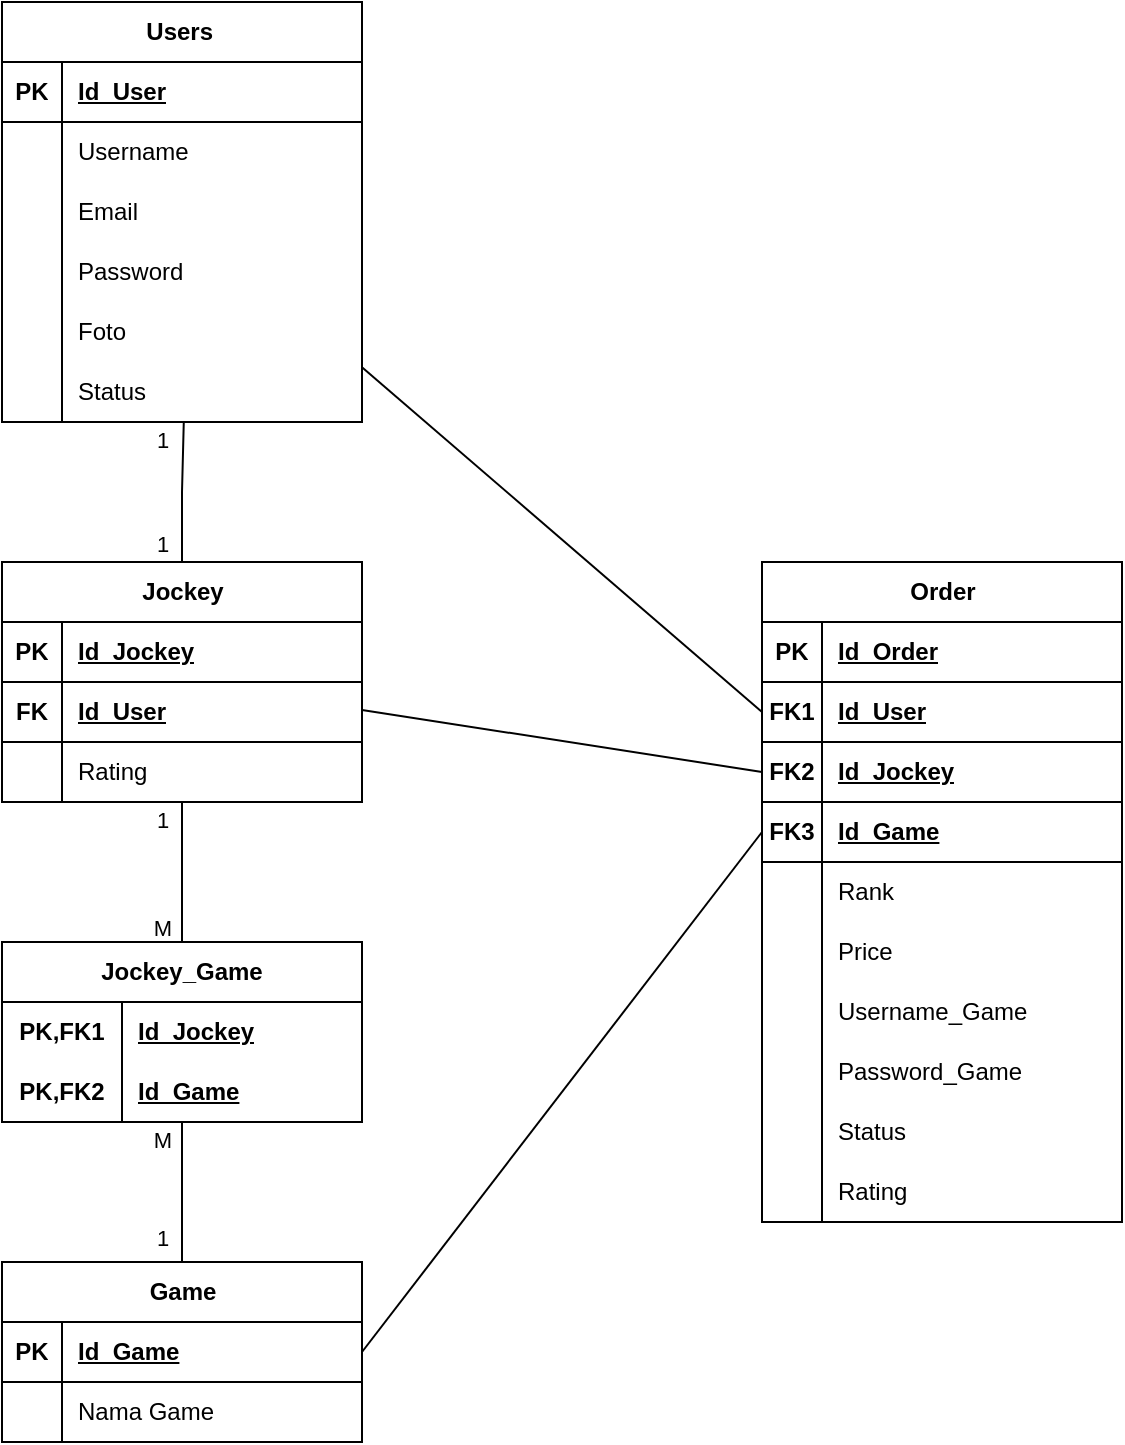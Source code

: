<mxfile version="24.1.0" type="device">
  <diagram name="Page-1" id="Bsj9_N6ihVINUVzVyOOI">
    <mxGraphModel dx="1113" dy="573" grid="1" gridSize="10" guides="1" tooltips="1" connect="1" arrows="1" fold="1" page="1" pageScale="1" pageWidth="1169" pageHeight="1654" math="0" shadow="0">
      <root>
        <mxCell id="0" />
        <mxCell id="1" parent="0" />
        <mxCell id="dGh3IjdO6wfoSh3O5ia4-138" style="rounded=0;orthogonalLoop=1;jettySize=auto;html=1;entryX=0;entryY=0.5;entryDx=0;entryDy=0;endArrow=none;endFill=0;" edge="1" parent="1" source="dGh3IjdO6wfoSh3O5ia4-14" target="dGh3IjdO6wfoSh3O5ia4-123">
          <mxGeometry relative="1" as="geometry" />
        </mxCell>
        <mxCell id="dGh3IjdO6wfoSh3O5ia4-14" value="Users&amp;nbsp;" style="shape=table;startSize=30;container=1;collapsible=1;childLayout=tableLayout;fixedRows=1;rowLines=0;fontStyle=1;align=center;resizeLast=1;html=1;" vertex="1" parent="1">
          <mxGeometry x="780" y="10" width="180" height="210" as="geometry" />
        </mxCell>
        <mxCell id="dGh3IjdO6wfoSh3O5ia4-15" value="" style="shape=tableRow;horizontal=0;startSize=0;swimlaneHead=0;swimlaneBody=0;fillColor=none;collapsible=0;dropTarget=0;points=[[0,0.5],[1,0.5]];portConstraint=eastwest;top=0;left=0;right=0;bottom=1;" vertex="1" parent="dGh3IjdO6wfoSh3O5ia4-14">
          <mxGeometry y="30" width="180" height="30" as="geometry" />
        </mxCell>
        <mxCell id="dGh3IjdO6wfoSh3O5ia4-16" value="PK" style="shape=partialRectangle;connectable=0;fillColor=none;top=0;left=0;bottom=0;right=0;fontStyle=1;overflow=hidden;whiteSpace=wrap;html=1;" vertex="1" parent="dGh3IjdO6wfoSh3O5ia4-15">
          <mxGeometry width="30" height="30" as="geometry">
            <mxRectangle width="30" height="30" as="alternateBounds" />
          </mxGeometry>
        </mxCell>
        <mxCell id="dGh3IjdO6wfoSh3O5ia4-17" value="Id_User" style="shape=partialRectangle;connectable=0;fillColor=none;top=0;left=0;bottom=0;right=0;align=left;spacingLeft=6;fontStyle=5;overflow=hidden;whiteSpace=wrap;html=1;" vertex="1" parent="dGh3IjdO6wfoSh3O5ia4-15">
          <mxGeometry x="30" width="150" height="30" as="geometry">
            <mxRectangle width="150" height="30" as="alternateBounds" />
          </mxGeometry>
        </mxCell>
        <mxCell id="dGh3IjdO6wfoSh3O5ia4-18" value="" style="shape=tableRow;horizontal=0;startSize=0;swimlaneHead=0;swimlaneBody=0;fillColor=none;collapsible=0;dropTarget=0;points=[[0,0.5],[1,0.5]];portConstraint=eastwest;top=0;left=0;right=0;bottom=0;" vertex="1" parent="dGh3IjdO6wfoSh3O5ia4-14">
          <mxGeometry y="60" width="180" height="30" as="geometry" />
        </mxCell>
        <mxCell id="dGh3IjdO6wfoSh3O5ia4-19" value="" style="shape=partialRectangle;connectable=0;fillColor=none;top=0;left=0;bottom=0;right=0;editable=1;overflow=hidden;whiteSpace=wrap;html=1;" vertex="1" parent="dGh3IjdO6wfoSh3O5ia4-18">
          <mxGeometry width="30" height="30" as="geometry">
            <mxRectangle width="30" height="30" as="alternateBounds" />
          </mxGeometry>
        </mxCell>
        <mxCell id="dGh3IjdO6wfoSh3O5ia4-20" value="Username" style="shape=partialRectangle;connectable=0;fillColor=none;top=0;left=0;bottom=0;right=0;align=left;spacingLeft=6;overflow=hidden;whiteSpace=wrap;html=1;" vertex="1" parent="dGh3IjdO6wfoSh3O5ia4-18">
          <mxGeometry x="30" width="150" height="30" as="geometry">
            <mxRectangle width="150" height="30" as="alternateBounds" />
          </mxGeometry>
        </mxCell>
        <mxCell id="dGh3IjdO6wfoSh3O5ia4-21" value="" style="shape=tableRow;horizontal=0;startSize=0;swimlaneHead=0;swimlaneBody=0;fillColor=none;collapsible=0;dropTarget=0;points=[[0,0.5],[1,0.5]];portConstraint=eastwest;top=0;left=0;right=0;bottom=0;" vertex="1" parent="dGh3IjdO6wfoSh3O5ia4-14">
          <mxGeometry y="90" width="180" height="30" as="geometry" />
        </mxCell>
        <mxCell id="dGh3IjdO6wfoSh3O5ia4-22" value="" style="shape=partialRectangle;connectable=0;fillColor=none;top=0;left=0;bottom=0;right=0;editable=1;overflow=hidden;whiteSpace=wrap;html=1;" vertex="1" parent="dGh3IjdO6wfoSh3O5ia4-21">
          <mxGeometry width="30" height="30" as="geometry">
            <mxRectangle width="30" height="30" as="alternateBounds" />
          </mxGeometry>
        </mxCell>
        <mxCell id="dGh3IjdO6wfoSh3O5ia4-23" value="Email" style="shape=partialRectangle;connectable=0;fillColor=none;top=0;left=0;bottom=0;right=0;align=left;spacingLeft=6;overflow=hidden;whiteSpace=wrap;html=1;" vertex="1" parent="dGh3IjdO6wfoSh3O5ia4-21">
          <mxGeometry x="30" width="150" height="30" as="geometry">
            <mxRectangle width="150" height="30" as="alternateBounds" />
          </mxGeometry>
        </mxCell>
        <mxCell id="dGh3IjdO6wfoSh3O5ia4-24" value="" style="shape=tableRow;horizontal=0;startSize=0;swimlaneHead=0;swimlaneBody=0;fillColor=none;collapsible=0;dropTarget=0;points=[[0,0.5],[1,0.5]];portConstraint=eastwest;top=0;left=0;right=0;bottom=0;" vertex="1" parent="dGh3IjdO6wfoSh3O5ia4-14">
          <mxGeometry y="120" width="180" height="30" as="geometry" />
        </mxCell>
        <mxCell id="dGh3IjdO6wfoSh3O5ia4-25" value="" style="shape=partialRectangle;connectable=0;fillColor=none;top=0;left=0;bottom=0;right=0;editable=1;overflow=hidden;whiteSpace=wrap;html=1;" vertex="1" parent="dGh3IjdO6wfoSh3O5ia4-24">
          <mxGeometry width="30" height="30" as="geometry">
            <mxRectangle width="30" height="30" as="alternateBounds" />
          </mxGeometry>
        </mxCell>
        <mxCell id="dGh3IjdO6wfoSh3O5ia4-26" value="Password" style="shape=partialRectangle;connectable=0;fillColor=none;top=0;left=0;bottom=0;right=0;align=left;spacingLeft=6;overflow=hidden;whiteSpace=wrap;html=1;" vertex="1" parent="dGh3IjdO6wfoSh3O5ia4-24">
          <mxGeometry x="30" width="150" height="30" as="geometry">
            <mxRectangle width="150" height="30" as="alternateBounds" />
          </mxGeometry>
        </mxCell>
        <mxCell id="dGh3IjdO6wfoSh3O5ia4-73" value="" style="shape=tableRow;horizontal=0;startSize=0;swimlaneHead=0;swimlaneBody=0;fillColor=none;collapsible=0;dropTarget=0;points=[[0,0.5],[1,0.5]];portConstraint=eastwest;top=0;left=0;right=0;bottom=0;" vertex="1" parent="dGh3IjdO6wfoSh3O5ia4-14">
          <mxGeometry y="150" width="180" height="30" as="geometry" />
        </mxCell>
        <mxCell id="dGh3IjdO6wfoSh3O5ia4-74" value="" style="shape=partialRectangle;connectable=0;fillColor=none;top=0;left=0;bottom=0;right=0;editable=1;overflow=hidden;whiteSpace=wrap;html=1;" vertex="1" parent="dGh3IjdO6wfoSh3O5ia4-73">
          <mxGeometry width="30" height="30" as="geometry">
            <mxRectangle width="30" height="30" as="alternateBounds" />
          </mxGeometry>
        </mxCell>
        <mxCell id="dGh3IjdO6wfoSh3O5ia4-75" value="Foto" style="shape=partialRectangle;connectable=0;fillColor=none;top=0;left=0;bottom=0;right=0;align=left;spacingLeft=6;overflow=hidden;whiteSpace=wrap;html=1;" vertex="1" parent="dGh3IjdO6wfoSh3O5ia4-73">
          <mxGeometry x="30" width="150" height="30" as="geometry">
            <mxRectangle width="150" height="30" as="alternateBounds" />
          </mxGeometry>
        </mxCell>
        <mxCell id="dGh3IjdO6wfoSh3O5ia4-27" value="" style="shape=tableRow;horizontal=0;startSize=0;swimlaneHead=0;swimlaneBody=0;fillColor=none;collapsible=0;dropTarget=0;points=[[0,0.5],[1,0.5]];portConstraint=eastwest;top=0;left=0;right=0;bottom=0;" vertex="1" parent="dGh3IjdO6wfoSh3O5ia4-14">
          <mxGeometry y="180" width="180" height="30" as="geometry" />
        </mxCell>
        <mxCell id="dGh3IjdO6wfoSh3O5ia4-28" value="" style="shape=partialRectangle;connectable=0;fillColor=none;top=0;left=0;bottom=0;right=0;editable=1;overflow=hidden;whiteSpace=wrap;html=1;" vertex="1" parent="dGh3IjdO6wfoSh3O5ia4-27">
          <mxGeometry width="30" height="30" as="geometry">
            <mxRectangle width="30" height="30" as="alternateBounds" />
          </mxGeometry>
        </mxCell>
        <mxCell id="dGh3IjdO6wfoSh3O5ia4-29" value="Status" style="shape=partialRectangle;connectable=0;fillColor=none;top=0;left=0;bottom=0;right=0;align=left;spacingLeft=6;overflow=hidden;whiteSpace=wrap;html=1;" vertex="1" parent="dGh3IjdO6wfoSh3O5ia4-27">
          <mxGeometry x="30" width="150" height="30" as="geometry">
            <mxRectangle width="150" height="30" as="alternateBounds" />
          </mxGeometry>
        </mxCell>
        <mxCell id="dGh3IjdO6wfoSh3O5ia4-97" style="edgeStyle=orthogonalEdgeStyle;rounded=0;orthogonalLoop=1;jettySize=auto;html=1;entryX=0.5;entryY=0;entryDx=0;entryDy=0;endArrow=none;endFill=0;" edge="1" parent="1" source="dGh3IjdO6wfoSh3O5ia4-30" target="dGh3IjdO6wfoSh3O5ia4-84">
          <mxGeometry relative="1" as="geometry" />
        </mxCell>
        <mxCell id="dGh3IjdO6wfoSh3O5ia4-99" value="1" style="edgeLabel;html=1;align=center;verticalAlign=middle;resizable=0;points=[];" vertex="1" connectable="0" parent="dGh3IjdO6wfoSh3O5ia4-97">
          <mxGeometry x="-0.742" y="-3" relative="1" as="geometry">
            <mxPoint x="-7" as="offset" />
          </mxGeometry>
        </mxCell>
        <mxCell id="dGh3IjdO6wfoSh3O5ia4-100" value="M" style="edgeLabel;html=1;align=center;verticalAlign=middle;resizable=0;points=[];" vertex="1" connectable="0" parent="dGh3IjdO6wfoSh3O5ia4-97">
          <mxGeometry x="0.684" relative="1" as="geometry">
            <mxPoint x="-10" y="4" as="offset" />
          </mxGeometry>
        </mxCell>
        <mxCell id="dGh3IjdO6wfoSh3O5ia4-139" style="rounded=0;orthogonalLoop=1;jettySize=auto;html=1;entryX=0;entryY=0.5;entryDx=0;entryDy=0;endArrow=none;endFill=0;" edge="1" parent="1" source="dGh3IjdO6wfoSh3O5ia4-30" target="dGh3IjdO6wfoSh3O5ia4-126">
          <mxGeometry relative="1" as="geometry" />
        </mxCell>
        <mxCell id="dGh3IjdO6wfoSh3O5ia4-30" value="Jockey" style="shape=table;startSize=30;container=1;collapsible=1;childLayout=tableLayout;fixedRows=1;rowLines=0;fontStyle=1;align=center;resizeLast=1;html=1;" vertex="1" parent="1">
          <mxGeometry x="780" y="290" width="180" height="120" as="geometry" />
        </mxCell>
        <mxCell id="dGh3IjdO6wfoSh3O5ia4-31" value="" style="shape=tableRow;horizontal=0;startSize=0;swimlaneHead=0;swimlaneBody=0;fillColor=none;collapsible=0;dropTarget=0;points=[[0,0.5],[1,0.5]];portConstraint=eastwest;top=0;left=0;right=0;bottom=1;" vertex="1" parent="dGh3IjdO6wfoSh3O5ia4-30">
          <mxGeometry y="30" width="180" height="30" as="geometry" />
        </mxCell>
        <mxCell id="dGh3IjdO6wfoSh3O5ia4-32" value="PK" style="shape=partialRectangle;connectable=0;fillColor=none;top=0;left=0;bottom=0;right=0;fontStyle=1;overflow=hidden;whiteSpace=wrap;html=1;" vertex="1" parent="dGh3IjdO6wfoSh3O5ia4-31">
          <mxGeometry width="30" height="30" as="geometry">
            <mxRectangle width="30" height="30" as="alternateBounds" />
          </mxGeometry>
        </mxCell>
        <mxCell id="dGh3IjdO6wfoSh3O5ia4-33" value="Id_Jockey" style="shape=partialRectangle;connectable=0;fillColor=none;top=0;left=0;bottom=0;right=0;align=left;spacingLeft=6;fontStyle=5;overflow=hidden;whiteSpace=wrap;html=1;" vertex="1" parent="dGh3IjdO6wfoSh3O5ia4-31">
          <mxGeometry x="30" width="150" height="30" as="geometry">
            <mxRectangle width="150" height="30" as="alternateBounds" />
          </mxGeometry>
        </mxCell>
        <mxCell id="dGh3IjdO6wfoSh3O5ia4-46" value="" style="shape=tableRow;horizontal=0;startSize=0;swimlaneHead=0;swimlaneBody=0;fillColor=none;collapsible=0;dropTarget=0;points=[[0,0.5],[1,0.5]];portConstraint=eastwest;top=0;left=0;right=0;bottom=1;" vertex="1" parent="dGh3IjdO6wfoSh3O5ia4-30">
          <mxGeometry y="60" width="180" height="30" as="geometry" />
        </mxCell>
        <mxCell id="dGh3IjdO6wfoSh3O5ia4-47" value="FK" style="shape=partialRectangle;connectable=0;fillColor=none;top=0;left=0;bottom=0;right=0;fontStyle=1;overflow=hidden;whiteSpace=wrap;html=1;" vertex="1" parent="dGh3IjdO6wfoSh3O5ia4-46">
          <mxGeometry width="30" height="30" as="geometry">
            <mxRectangle width="30" height="30" as="alternateBounds" />
          </mxGeometry>
        </mxCell>
        <mxCell id="dGh3IjdO6wfoSh3O5ia4-48" value="Id_User" style="shape=partialRectangle;connectable=0;fillColor=none;top=0;left=0;bottom=0;right=0;align=left;spacingLeft=6;fontStyle=5;overflow=hidden;whiteSpace=wrap;html=1;" vertex="1" parent="dGh3IjdO6wfoSh3O5ia4-46">
          <mxGeometry x="30" width="150" height="30" as="geometry">
            <mxRectangle width="150" height="30" as="alternateBounds" />
          </mxGeometry>
        </mxCell>
        <mxCell id="dGh3IjdO6wfoSh3O5ia4-34" value="" style="shape=tableRow;horizontal=0;startSize=0;swimlaneHead=0;swimlaneBody=0;fillColor=none;collapsible=0;dropTarget=0;points=[[0,0.5],[1,0.5]];portConstraint=eastwest;top=0;left=0;right=0;bottom=0;" vertex="1" parent="dGh3IjdO6wfoSh3O5ia4-30">
          <mxGeometry y="90" width="180" height="30" as="geometry" />
        </mxCell>
        <mxCell id="dGh3IjdO6wfoSh3O5ia4-35" value="" style="shape=partialRectangle;connectable=0;fillColor=none;top=0;left=0;bottom=0;right=0;editable=1;overflow=hidden;whiteSpace=wrap;html=1;" vertex="1" parent="dGh3IjdO6wfoSh3O5ia4-34">
          <mxGeometry width="30" height="30" as="geometry">
            <mxRectangle width="30" height="30" as="alternateBounds" />
          </mxGeometry>
        </mxCell>
        <mxCell id="dGh3IjdO6wfoSh3O5ia4-36" value="Rating" style="shape=partialRectangle;connectable=0;fillColor=none;top=0;left=0;bottom=0;right=0;align=left;spacingLeft=6;overflow=hidden;whiteSpace=wrap;html=1;" vertex="1" parent="dGh3IjdO6wfoSh3O5ia4-34">
          <mxGeometry x="30" width="150" height="30" as="geometry">
            <mxRectangle width="150" height="30" as="alternateBounds" />
          </mxGeometry>
        </mxCell>
        <mxCell id="dGh3IjdO6wfoSh3O5ia4-142" style="rounded=0;orthogonalLoop=1;jettySize=auto;html=1;entryX=0;entryY=0.5;entryDx=0;entryDy=0;exitX=1;exitY=0.5;exitDx=0;exitDy=0;endArrow=none;endFill=0;" edge="1" parent="1" source="dGh3IjdO6wfoSh3O5ia4-58" target="dGh3IjdO6wfoSh3O5ia4-129">
          <mxGeometry relative="1" as="geometry" />
        </mxCell>
        <mxCell id="dGh3IjdO6wfoSh3O5ia4-57" value="Game" style="shape=table;startSize=30;container=1;collapsible=1;childLayout=tableLayout;fixedRows=1;rowLines=0;fontStyle=1;align=center;resizeLast=1;html=1;" vertex="1" parent="1">
          <mxGeometry x="780" y="640" width="180" height="90" as="geometry" />
        </mxCell>
        <mxCell id="dGh3IjdO6wfoSh3O5ia4-58" value="" style="shape=tableRow;horizontal=0;startSize=0;swimlaneHead=0;swimlaneBody=0;fillColor=none;collapsible=0;dropTarget=0;points=[[0,0.5],[1,0.5]];portConstraint=eastwest;top=0;left=0;right=0;bottom=1;" vertex="1" parent="dGh3IjdO6wfoSh3O5ia4-57">
          <mxGeometry y="30" width="180" height="30" as="geometry" />
        </mxCell>
        <mxCell id="dGh3IjdO6wfoSh3O5ia4-59" value="PK" style="shape=partialRectangle;connectable=0;fillColor=none;top=0;left=0;bottom=0;right=0;fontStyle=1;overflow=hidden;whiteSpace=wrap;html=1;" vertex="1" parent="dGh3IjdO6wfoSh3O5ia4-58">
          <mxGeometry width="30" height="30" as="geometry">
            <mxRectangle width="30" height="30" as="alternateBounds" />
          </mxGeometry>
        </mxCell>
        <mxCell id="dGh3IjdO6wfoSh3O5ia4-60" value="Id_Game" style="shape=partialRectangle;connectable=0;fillColor=none;top=0;left=0;bottom=0;right=0;align=left;spacingLeft=6;fontStyle=5;overflow=hidden;whiteSpace=wrap;html=1;" vertex="1" parent="dGh3IjdO6wfoSh3O5ia4-58">
          <mxGeometry x="30" width="150" height="30" as="geometry">
            <mxRectangle width="150" height="30" as="alternateBounds" />
          </mxGeometry>
        </mxCell>
        <mxCell id="dGh3IjdO6wfoSh3O5ia4-61" value="" style="shape=tableRow;horizontal=0;startSize=0;swimlaneHead=0;swimlaneBody=0;fillColor=none;collapsible=0;dropTarget=0;points=[[0,0.5],[1,0.5]];portConstraint=eastwest;top=0;left=0;right=0;bottom=0;" vertex="1" parent="dGh3IjdO6wfoSh3O5ia4-57">
          <mxGeometry y="60" width="180" height="30" as="geometry" />
        </mxCell>
        <mxCell id="dGh3IjdO6wfoSh3O5ia4-62" value="" style="shape=partialRectangle;connectable=0;fillColor=none;top=0;left=0;bottom=0;right=0;editable=1;overflow=hidden;whiteSpace=wrap;html=1;" vertex="1" parent="dGh3IjdO6wfoSh3O5ia4-61">
          <mxGeometry width="30" height="30" as="geometry">
            <mxRectangle width="30" height="30" as="alternateBounds" />
          </mxGeometry>
        </mxCell>
        <mxCell id="dGh3IjdO6wfoSh3O5ia4-63" value="Nama Game" style="shape=partialRectangle;connectable=0;fillColor=none;top=0;left=0;bottom=0;right=0;align=left;spacingLeft=6;overflow=hidden;whiteSpace=wrap;html=1;" vertex="1" parent="dGh3IjdO6wfoSh3O5ia4-61">
          <mxGeometry x="30" width="150" height="30" as="geometry">
            <mxRectangle width="150" height="30" as="alternateBounds" />
          </mxGeometry>
        </mxCell>
        <mxCell id="dGh3IjdO6wfoSh3O5ia4-98" style="edgeStyle=orthogonalEdgeStyle;rounded=0;orthogonalLoop=1;jettySize=auto;html=1;entryX=0.5;entryY=0;entryDx=0;entryDy=0;endArrow=none;endFill=0;" edge="1" parent="1" source="dGh3IjdO6wfoSh3O5ia4-84" target="dGh3IjdO6wfoSh3O5ia4-57">
          <mxGeometry relative="1" as="geometry" />
        </mxCell>
        <mxCell id="dGh3IjdO6wfoSh3O5ia4-102" value="1" style="edgeLabel;html=1;align=center;verticalAlign=middle;resizable=0;points=[];" vertex="1" connectable="0" parent="dGh3IjdO6wfoSh3O5ia4-98">
          <mxGeometry x="0.638" relative="1" as="geometry">
            <mxPoint x="-10" as="offset" />
          </mxGeometry>
        </mxCell>
        <mxCell id="dGh3IjdO6wfoSh3O5ia4-103" value="M" style="edgeLabel;html=1;align=center;verticalAlign=middle;resizable=0;points=[];" vertex="1" connectable="0" parent="dGh3IjdO6wfoSh3O5ia4-98">
          <mxGeometry x="-0.742" y="-1" relative="1" as="geometry">
            <mxPoint x="-9" as="offset" />
          </mxGeometry>
        </mxCell>
        <mxCell id="dGh3IjdO6wfoSh3O5ia4-84" value="Jockey_Game" style="shape=table;startSize=30;container=1;collapsible=1;childLayout=tableLayout;fixedRows=1;rowLines=0;fontStyle=1;align=center;resizeLast=1;html=1;whiteSpace=wrap;" vertex="1" parent="1">
          <mxGeometry x="780" y="480" width="180" height="90" as="geometry" />
        </mxCell>
        <mxCell id="dGh3IjdO6wfoSh3O5ia4-85" value="" style="shape=tableRow;horizontal=0;startSize=0;swimlaneHead=0;swimlaneBody=0;fillColor=none;collapsible=0;dropTarget=0;points=[[0,0.5],[1,0.5]];portConstraint=eastwest;top=0;left=0;right=0;bottom=0;html=1;" vertex="1" parent="dGh3IjdO6wfoSh3O5ia4-84">
          <mxGeometry y="30" width="180" height="30" as="geometry" />
        </mxCell>
        <mxCell id="dGh3IjdO6wfoSh3O5ia4-86" value="PK,FK1" style="shape=partialRectangle;connectable=0;fillColor=none;top=0;left=0;bottom=0;right=0;fontStyle=1;overflow=hidden;html=1;whiteSpace=wrap;" vertex="1" parent="dGh3IjdO6wfoSh3O5ia4-85">
          <mxGeometry width="60" height="30" as="geometry">
            <mxRectangle width="60" height="30" as="alternateBounds" />
          </mxGeometry>
        </mxCell>
        <mxCell id="dGh3IjdO6wfoSh3O5ia4-87" value="Id_Jockey" style="shape=partialRectangle;connectable=0;fillColor=none;top=0;left=0;bottom=0;right=0;align=left;spacingLeft=6;fontStyle=5;overflow=hidden;html=1;whiteSpace=wrap;" vertex="1" parent="dGh3IjdO6wfoSh3O5ia4-85">
          <mxGeometry x="60" width="120" height="30" as="geometry">
            <mxRectangle width="120" height="30" as="alternateBounds" />
          </mxGeometry>
        </mxCell>
        <mxCell id="dGh3IjdO6wfoSh3O5ia4-88" value="" style="shape=tableRow;horizontal=0;startSize=0;swimlaneHead=0;swimlaneBody=0;fillColor=none;collapsible=0;dropTarget=0;points=[[0,0.5],[1,0.5]];portConstraint=eastwest;top=0;left=0;right=0;bottom=1;html=1;" vertex="1" parent="dGh3IjdO6wfoSh3O5ia4-84">
          <mxGeometry y="60" width="180" height="30" as="geometry" />
        </mxCell>
        <mxCell id="dGh3IjdO6wfoSh3O5ia4-89" value="PK,FK2" style="shape=partialRectangle;connectable=0;fillColor=none;top=0;left=0;bottom=0;right=0;fontStyle=1;overflow=hidden;html=1;whiteSpace=wrap;" vertex="1" parent="dGh3IjdO6wfoSh3O5ia4-88">
          <mxGeometry width="60" height="30" as="geometry">
            <mxRectangle width="60" height="30" as="alternateBounds" />
          </mxGeometry>
        </mxCell>
        <mxCell id="dGh3IjdO6wfoSh3O5ia4-90" value="Id_Game" style="shape=partialRectangle;connectable=0;fillColor=none;top=0;left=0;bottom=0;right=0;align=left;spacingLeft=6;fontStyle=5;overflow=hidden;html=1;whiteSpace=wrap;" vertex="1" parent="dGh3IjdO6wfoSh3O5ia4-88">
          <mxGeometry x="60" width="120" height="30" as="geometry">
            <mxRectangle width="120" height="30" as="alternateBounds" />
          </mxGeometry>
        </mxCell>
        <mxCell id="dGh3IjdO6wfoSh3O5ia4-104" value="Order" style="shape=table;startSize=30;container=1;collapsible=1;childLayout=tableLayout;fixedRows=1;rowLines=0;fontStyle=1;align=center;resizeLast=1;html=1;" vertex="1" parent="1">
          <mxGeometry x="1160" y="290" width="180" height="330" as="geometry" />
        </mxCell>
        <mxCell id="dGh3IjdO6wfoSh3O5ia4-105" value="" style="shape=tableRow;horizontal=0;startSize=0;swimlaneHead=0;swimlaneBody=0;fillColor=none;collapsible=0;dropTarget=0;points=[[0,0.5],[1,0.5]];portConstraint=eastwest;top=0;left=0;right=0;bottom=1;" vertex="1" parent="dGh3IjdO6wfoSh3O5ia4-104">
          <mxGeometry y="30" width="180" height="30" as="geometry" />
        </mxCell>
        <mxCell id="dGh3IjdO6wfoSh3O5ia4-106" value="PK" style="shape=partialRectangle;connectable=0;fillColor=none;top=0;left=0;bottom=0;right=0;fontStyle=1;overflow=hidden;whiteSpace=wrap;html=1;" vertex="1" parent="dGh3IjdO6wfoSh3O5ia4-105">
          <mxGeometry width="30" height="30" as="geometry">
            <mxRectangle width="30" height="30" as="alternateBounds" />
          </mxGeometry>
        </mxCell>
        <mxCell id="dGh3IjdO6wfoSh3O5ia4-107" value="Id_Order" style="shape=partialRectangle;connectable=0;fillColor=none;top=0;left=0;bottom=0;right=0;align=left;spacingLeft=6;fontStyle=5;overflow=hidden;whiteSpace=wrap;html=1;" vertex="1" parent="dGh3IjdO6wfoSh3O5ia4-105">
          <mxGeometry x="30" width="150" height="30" as="geometry">
            <mxRectangle width="150" height="30" as="alternateBounds" />
          </mxGeometry>
        </mxCell>
        <mxCell id="dGh3IjdO6wfoSh3O5ia4-123" value="" style="shape=tableRow;horizontal=0;startSize=0;swimlaneHead=0;swimlaneBody=0;fillColor=none;collapsible=0;dropTarget=0;points=[[0,0.5],[1,0.5]];portConstraint=eastwest;top=0;left=0;right=0;bottom=1;" vertex="1" parent="dGh3IjdO6wfoSh3O5ia4-104">
          <mxGeometry y="60" width="180" height="30" as="geometry" />
        </mxCell>
        <mxCell id="dGh3IjdO6wfoSh3O5ia4-124" value="FK1" style="shape=partialRectangle;connectable=0;fillColor=none;top=0;left=0;bottom=0;right=0;fontStyle=1;overflow=hidden;whiteSpace=wrap;html=1;" vertex="1" parent="dGh3IjdO6wfoSh3O5ia4-123">
          <mxGeometry width="30" height="30" as="geometry">
            <mxRectangle width="30" height="30" as="alternateBounds" />
          </mxGeometry>
        </mxCell>
        <mxCell id="dGh3IjdO6wfoSh3O5ia4-125" value="Id_User" style="shape=partialRectangle;connectable=0;fillColor=none;top=0;left=0;bottom=0;right=0;align=left;spacingLeft=6;fontStyle=5;overflow=hidden;whiteSpace=wrap;html=1;" vertex="1" parent="dGh3IjdO6wfoSh3O5ia4-123">
          <mxGeometry x="30" width="150" height="30" as="geometry">
            <mxRectangle width="150" height="30" as="alternateBounds" />
          </mxGeometry>
        </mxCell>
        <mxCell id="dGh3IjdO6wfoSh3O5ia4-126" value="" style="shape=tableRow;horizontal=0;startSize=0;swimlaneHead=0;swimlaneBody=0;fillColor=none;collapsible=0;dropTarget=0;points=[[0,0.5],[1,0.5]];portConstraint=eastwest;top=0;left=0;right=0;bottom=1;" vertex="1" parent="dGh3IjdO6wfoSh3O5ia4-104">
          <mxGeometry y="90" width="180" height="30" as="geometry" />
        </mxCell>
        <mxCell id="dGh3IjdO6wfoSh3O5ia4-127" value="FK2" style="shape=partialRectangle;connectable=0;fillColor=none;top=0;left=0;bottom=0;right=0;fontStyle=1;overflow=hidden;whiteSpace=wrap;html=1;" vertex="1" parent="dGh3IjdO6wfoSh3O5ia4-126">
          <mxGeometry width="30" height="30" as="geometry">
            <mxRectangle width="30" height="30" as="alternateBounds" />
          </mxGeometry>
        </mxCell>
        <mxCell id="dGh3IjdO6wfoSh3O5ia4-128" value="Id_Jockey" style="shape=partialRectangle;connectable=0;fillColor=none;top=0;left=0;bottom=0;right=0;align=left;spacingLeft=6;fontStyle=5;overflow=hidden;whiteSpace=wrap;html=1;" vertex="1" parent="dGh3IjdO6wfoSh3O5ia4-126">
          <mxGeometry x="30" width="150" height="30" as="geometry">
            <mxRectangle width="150" height="30" as="alternateBounds" />
          </mxGeometry>
        </mxCell>
        <mxCell id="dGh3IjdO6wfoSh3O5ia4-129" value="" style="shape=tableRow;horizontal=0;startSize=0;swimlaneHead=0;swimlaneBody=0;fillColor=none;collapsible=0;dropTarget=0;points=[[0,0.5],[1,0.5]];portConstraint=eastwest;top=0;left=0;right=0;bottom=1;" vertex="1" parent="dGh3IjdO6wfoSh3O5ia4-104">
          <mxGeometry y="120" width="180" height="30" as="geometry" />
        </mxCell>
        <mxCell id="dGh3IjdO6wfoSh3O5ia4-130" value="FK3" style="shape=partialRectangle;connectable=0;fillColor=none;top=0;left=0;bottom=0;right=0;fontStyle=1;overflow=hidden;whiteSpace=wrap;html=1;" vertex="1" parent="dGh3IjdO6wfoSh3O5ia4-129">
          <mxGeometry width="30" height="30" as="geometry">
            <mxRectangle width="30" height="30" as="alternateBounds" />
          </mxGeometry>
        </mxCell>
        <mxCell id="dGh3IjdO6wfoSh3O5ia4-131" value="Id_Game" style="shape=partialRectangle;connectable=0;fillColor=none;top=0;left=0;bottom=0;right=0;align=left;spacingLeft=6;fontStyle=5;overflow=hidden;whiteSpace=wrap;html=1;" vertex="1" parent="dGh3IjdO6wfoSh3O5ia4-129">
          <mxGeometry x="30" width="150" height="30" as="geometry">
            <mxRectangle width="150" height="30" as="alternateBounds" />
          </mxGeometry>
        </mxCell>
        <mxCell id="dGh3IjdO6wfoSh3O5ia4-108" value="" style="shape=tableRow;horizontal=0;startSize=0;swimlaneHead=0;swimlaneBody=0;fillColor=none;collapsible=0;dropTarget=0;points=[[0,0.5],[1,0.5]];portConstraint=eastwest;top=0;left=0;right=0;bottom=0;" vertex="1" parent="dGh3IjdO6wfoSh3O5ia4-104">
          <mxGeometry y="150" width="180" height="30" as="geometry" />
        </mxCell>
        <mxCell id="dGh3IjdO6wfoSh3O5ia4-109" value="" style="shape=partialRectangle;connectable=0;fillColor=none;top=0;left=0;bottom=0;right=0;editable=1;overflow=hidden;whiteSpace=wrap;html=1;" vertex="1" parent="dGh3IjdO6wfoSh3O5ia4-108">
          <mxGeometry width="30" height="30" as="geometry">
            <mxRectangle width="30" height="30" as="alternateBounds" />
          </mxGeometry>
        </mxCell>
        <mxCell id="dGh3IjdO6wfoSh3O5ia4-110" value="Rank" style="shape=partialRectangle;connectable=0;fillColor=none;top=0;left=0;bottom=0;right=0;align=left;spacingLeft=6;overflow=hidden;whiteSpace=wrap;html=1;" vertex="1" parent="dGh3IjdO6wfoSh3O5ia4-108">
          <mxGeometry x="30" width="150" height="30" as="geometry">
            <mxRectangle width="150" height="30" as="alternateBounds" />
          </mxGeometry>
        </mxCell>
        <mxCell id="dGh3IjdO6wfoSh3O5ia4-111" value="" style="shape=tableRow;horizontal=0;startSize=0;swimlaneHead=0;swimlaneBody=0;fillColor=none;collapsible=0;dropTarget=0;points=[[0,0.5],[1,0.5]];portConstraint=eastwest;top=0;left=0;right=0;bottom=0;" vertex="1" parent="dGh3IjdO6wfoSh3O5ia4-104">
          <mxGeometry y="180" width="180" height="30" as="geometry" />
        </mxCell>
        <mxCell id="dGh3IjdO6wfoSh3O5ia4-112" value="" style="shape=partialRectangle;connectable=0;fillColor=none;top=0;left=0;bottom=0;right=0;editable=1;overflow=hidden;whiteSpace=wrap;html=1;" vertex="1" parent="dGh3IjdO6wfoSh3O5ia4-111">
          <mxGeometry width="30" height="30" as="geometry">
            <mxRectangle width="30" height="30" as="alternateBounds" />
          </mxGeometry>
        </mxCell>
        <mxCell id="dGh3IjdO6wfoSh3O5ia4-113" value="Price" style="shape=partialRectangle;connectable=0;fillColor=none;top=0;left=0;bottom=0;right=0;align=left;spacingLeft=6;overflow=hidden;whiteSpace=wrap;html=1;" vertex="1" parent="dGh3IjdO6wfoSh3O5ia4-111">
          <mxGeometry x="30" width="150" height="30" as="geometry">
            <mxRectangle width="150" height="30" as="alternateBounds" />
          </mxGeometry>
        </mxCell>
        <mxCell id="dGh3IjdO6wfoSh3O5ia4-114" value="" style="shape=tableRow;horizontal=0;startSize=0;swimlaneHead=0;swimlaneBody=0;fillColor=none;collapsible=0;dropTarget=0;points=[[0,0.5],[1,0.5]];portConstraint=eastwest;top=0;left=0;right=0;bottom=0;" vertex="1" parent="dGh3IjdO6wfoSh3O5ia4-104">
          <mxGeometry y="210" width="180" height="30" as="geometry" />
        </mxCell>
        <mxCell id="dGh3IjdO6wfoSh3O5ia4-115" value="" style="shape=partialRectangle;connectable=0;fillColor=none;top=0;left=0;bottom=0;right=0;editable=1;overflow=hidden;whiteSpace=wrap;html=1;" vertex="1" parent="dGh3IjdO6wfoSh3O5ia4-114">
          <mxGeometry width="30" height="30" as="geometry">
            <mxRectangle width="30" height="30" as="alternateBounds" />
          </mxGeometry>
        </mxCell>
        <mxCell id="dGh3IjdO6wfoSh3O5ia4-116" value="Username_Game" style="shape=partialRectangle;connectable=0;fillColor=none;top=0;left=0;bottom=0;right=0;align=left;spacingLeft=6;overflow=hidden;whiteSpace=wrap;html=1;" vertex="1" parent="dGh3IjdO6wfoSh3O5ia4-114">
          <mxGeometry x="30" width="150" height="30" as="geometry">
            <mxRectangle width="150" height="30" as="alternateBounds" />
          </mxGeometry>
        </mxCell>
        <mxCell id="dGh3IjdO6wfoSh3O5ia4-117" value="" style="shape=tableRow;horizontal=0;startSize=0;swimlaneHead=0;swimlaneBody=0;fillColor=none;collapsible=0;dropTarget=0;points=[[0,0.5],[1,0.5]];portConstraint=eastwest;top=0;left=0;right=0;bottom=0;" vertex="1" parent="dGh3IjdO6wfoSh3O5ia4-104">
          <mxGeometry y="240" width="180" height="30" as="geometry" />
        </mxCell>
        <mxCell id="dGh3IjdO6wfoSh3O5ia4-118" value="" style="shape=partialRectangle;connectable=0;fillColor=none;top=0;left=0;bottom=0;right=0;editable=1;overflow=hidden;whiteSpace=wrap;html=1;" vertex="1" parent="dGh3IjdO6wfoSh3O5ia4-117">
          <mxGeometry width="30" height="30" as="geometry">
            <mxRectangle width="30" height="30" as="alternateBounds" />
          </mxGeometry>
        </mxCell>
        <mxCell id="dGh3IjdO6wfoSh3O5ia4-119" value="Password_Game" style="shape=partialRectangle;connectable=0;fillColor=none;top=0;left=0;bottom=0;right=0;align=left;spacingLeft=6;overflow=hidden;whiteSpace=wrap;html=1;" vertex="1" parent="dGh3IjdO6wfoSh3O5ia4-117">
          <mxGeometry x="30" width="150" height="30" as="geometry">
            <mxRectangle width="150" height="30" as="alternateBounds" />
          </mxGeometry>
        </mxCell>
        <mxCell id="dGh3IjdO6wfoSh3O5ia4-120" value="" style="shape=tableRow;horizontal=0;startSize=0;swimlaneHead=0;swimlaneBody=0;fillColor=none;collapsible=0;dropTarget=0;points=[[0,0.5],[1,0.5]];portConstraint=eastwest;top=0;left=0;right=0;bottom=0;" vertex="1" parent="dGh3IjdO6wfoSh3O5ia4-104">
          <mxGeometry y="270" width="180" height="30" as="geometry" />
        </mxCell>
        <mxCell id="dGh3IjdO6wfoSh3O5ia4-121" value="" style="shape=partialRectangle;connectable=0;fillColor=none;top=0;left=0;bottom=0;right=0;editable=1;overflow=hidden;whiteSpace=wrap;html=1;" vertex="1" parent="dGh3IjdO6wfoSh3O5ia4-120">
          <mxGeometry width="30" height="30" as="geometry">
            <mxRectangle width="30" height="30" as="alternateBounds" />
          </mxGeometry>
        </mxCell>
        <mxCell id="dGh3IjdO6wfoSh3O5ia4-122" value="Status" style="shape=partialRectangle;connectable=0;fillColor=none;top=0;left=0;bottom=0;right=0;align=left;spacingLeft=6;overflow=hidden;whiteSpace=wrap;html=1;" vertex="1" parent="dGh3IjdO6wfoSh3O5ia4-120">
          <mxGeometry x="30" width="150" height="30" as="geometry">
            <mxRectangle width="150" height="30" as="alternateBounds" />
          </mxGeometry>
        </mxCell>
        <mxCell id="dGh3IjdO6wfoSh3O5ia4-177" value="" style="shape=tableRow;horizontal=0;startSize=0;swimlaneHead=0;swimlaneBody=0;fillColor=none;collapsible=0;dropTarget=0;points=[[0,0.5],[1,0.5]];portConstraint=eastwest;top=0;left=0;right=0;bottom=0;" vertex="1" parent="dGh3IjdO6wfoSh3O5ia4-104">
          <mxGeometry y="300" width="180" height="30" as="geometry" />
        </mxCell>
        <mxCell id="dGh3IjdO6wfoSh3O5ia4-178" value="" style="shape=partialRectangle;connectable=0;fillColor=none;top=0;left=0;bottom=0;right=0;editable=1;overflow=hidden;whiteSpace=wrap;html=1;" vertex="1" parent="dGh3IjdO6wfoSh3O5ia4-177">
          <mxGeometry width="30" height="30" as="geometry">
            <mxRectangle width="30" height="30" as="alternateBounds" />
          </mxGeometry>
        </mxCell>
        <mxCell id="dGh3IjdO6wfoSh3O5ia4-179" value="Rating" style="shape=partialRectangle;connectable=0;fillColor=none;top=0;left=0;bottom=0;right=0;align=left;spacingLeft=6;overflow=hidden;whiteSpace=wrap;html=1;" vertex="1" parent="dGh3IjdO6wfoSh3O5ia4-177">
          <mxGeometry x="30" width="150" height="30" as="geometry">
            <mxRectangle width="150" height="30" as="alternateBounds" />
          </mxGeometry>
        </mxCell>
        <mxCell id="dGh3IjdO6wfoSh3O5ia4-134" style="edgeStyle=orthogonalEdgeStyle;rounded=0;orthogonalLoop=1;jettySize=auto;html=1;entryX=0.505;entryY=0.988;entryDx=0;entryDy=0;entryPerimeter=0;endArrow=none;endFill=0;" edge="1" parent="1" source="dGh3IjdO6wfoSh3O5ia4-30" target="dGh3IjdO6wfoSh3O5ia4-27">
          <mxGeometry relative="1" as="geometry" />
        </mxCell>
        <mxCell id="dGh3IjdO6wfoSh3O5ia4-135" value="1" style="edgeLabel;html=1;align=center;verticalAlign=middle;resizable=0;points=[];" vertex="1" connectable="0" parent="dGh3IjdO6wfoSh3O5ia4-134">
          <mxGeometry x="0.801" y="-1" relative="1" as="geometry">
            <mxPoint x="-12" y="2" as="offset" />
          </mxGeometry>
        </mxCell>
        <mxCell id="dGh3IjdO6wfoSh3O5ia4-136" value="1" style="edgeLabel;html=1;align=center;verticalAlign=middle;resizable=0;points=[];" vertex="1" connectable="0" parent="dGh3IjdO6wfoSh3O5ia4-134">
          <mxGeometry x="-0.732" y="-1" relative="1" as="geometry">
            <mxPoint x="-11" as="offset" />
          </mxGeometry>
        </mxCell>
      </root>
    </mxGraphModel>
  </diagram>
</mxfile>

